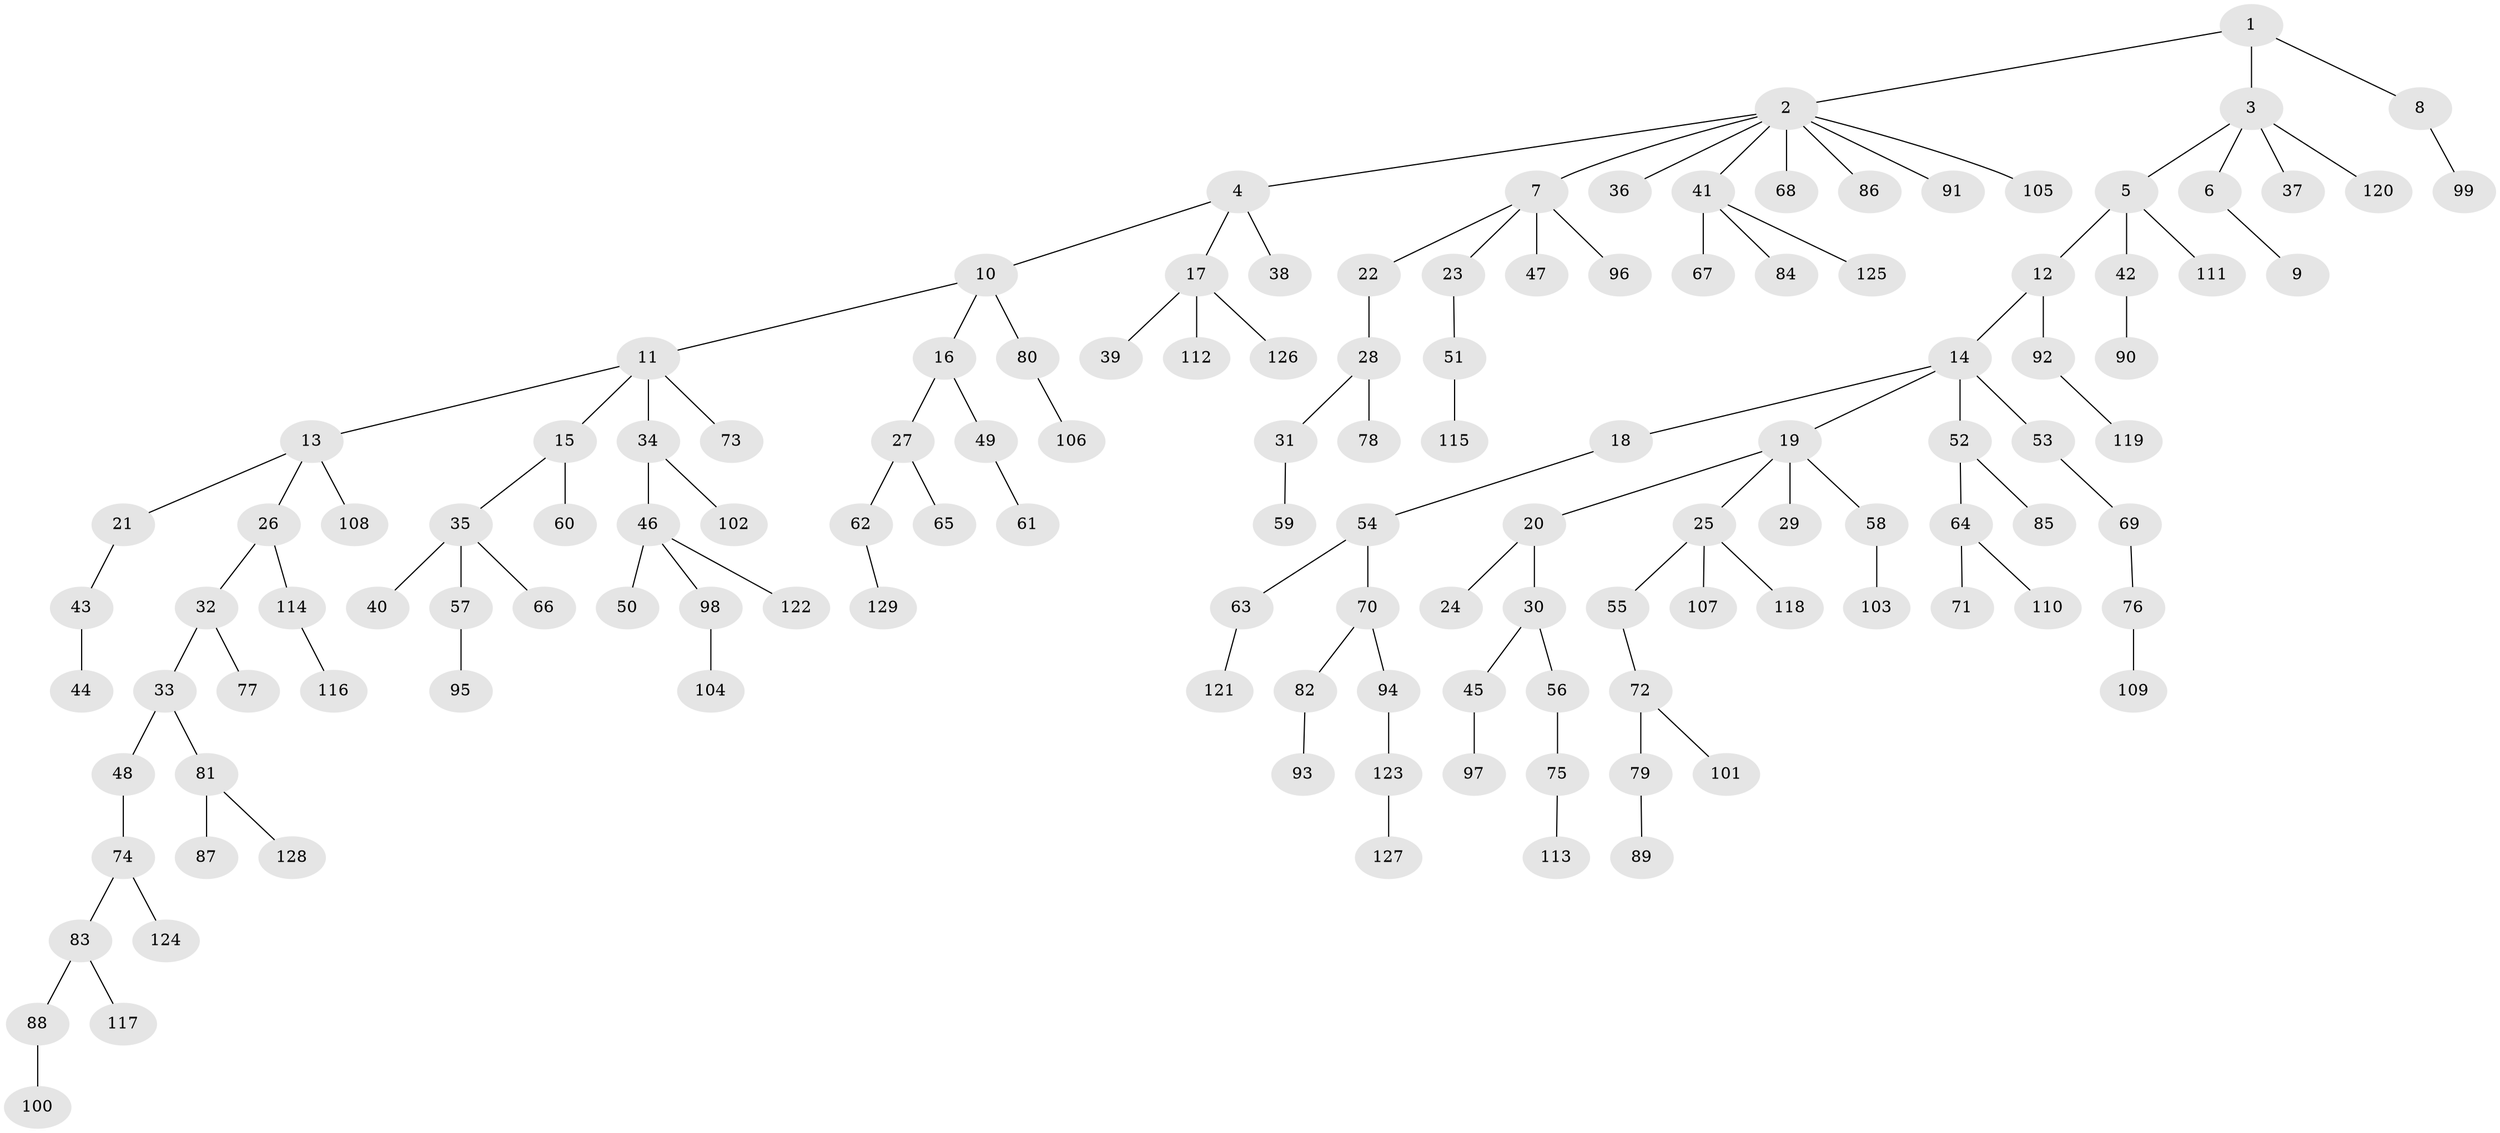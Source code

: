 // coarse degree distribution, {10: 0.02631578947368421, 6: 0.02631578947368421, 8: 0.02631578947368421, 4: 0.05263157894736842, 1: 0.7105263157894737, 3: 0.07894736842105263, 2: 0.07894736842105263}
// Generated by graph-tools (version 1.1) at 2025/19/03/04/25 18:19:19]
// undirected, 129 vertices, 128 edges
graph export_dot {
graph [start="1"]
  node [color=gray90,style=filled];
  1;
  2;
  3;
  4;
  5;
  6;
  7;
  8;
  9;
  10;
  11;
  12;
  13;
  14;
  15;
  16;
  17;
  18;
  19;
  20;
  21;
  22;
  23;
  24;
  25;
  26;
  27;
  28;
  29;
  30;
  31;
  32;
  33;
  34;
  35;
  36;
  37;
  38;
  39;
  40;
  41;
  42;
  43;
  44;
  45;
  46;
  47;
  48;
  49;
  50;
  51;
  52;
  53;
  54;
  55;
  56;
  57;
  58;
  59;
  60;
  61;
  62;
  63;
  64;
  65;
  66;
  67;
  68;
  69;
  70;
  71;
  72;
  73;
  74;
  75;
  76;
  77;
  78;
  79;
  80;
  81;
  82;
  83;
  84;
  85;
  86;
  87;
  88;
  89;
  90;
  91;
  92;
  93;
  94;
  95;
  96;
  97;
  98;
  99;
  100;
  101;
  102;
  103;
  104;
  105;
  106;
  107;
  108;
  109;
  110;
  111;
  112;
  113;
  114;
  115;
  116;
  117;
  118;
  119;
  120;
  121;
  122;
  123;
  124;
  125;
  126;
  127;
  128;
  129;
  1 -- 2;
  1 -- 3;
  1 -- 8;
  2 -- 4;
  2 -- 7;
  2 -- 36;
  2 -- 41;
  2 -- 68;
  2 -- 86;
  2 -- 91;
  2 -- 105;
  3 -- 5;
  3 -- 6;
  3 -- 37;
  3 -- 120;
  4 -- 10;
  4 -- 17;
  4 -- 38;
  5 -- 12;
  5 -- 42;
  5 -- 111;
  6 -- 9;
  7 -- 22;
  7 -- 23;
  7 -- 47;
  7 -- 96;
  8 -- 99;
  10 -- 11;
  10 -- 16;
  10 -- 80;
  11 -- 13;
  11 -- 15;
  11 -- 34;
  11 -- 73;
  12 -- 14;
  12 -- 92;
  13 -- 21;
  13 -- 26;
  13 -- 108;
  14 -- 18;
  14 -- 19;
  14 -- 52;
  14 -- 53;
  15 -- 35;
  15 -- 60;
  16 -- 27;
  16 -- 49;
  17 -- 39;
  17 -- 112;
  17 -- 126;
  18 -- 54;
  19 -- 20;
  19 -- 25;
  19 -- 29;
  19 -- 58;
  20 -- 24;
  20 -- 30;
  21 -- 43;
  22 -- 28;
  23 -- 51;
  25 -- 55;
  25 -- 107;
  25 -- 118;
  26 -- 32;
  26 -- 114;
  27 -- 62;
  27 -- 65;
  28 -- 31;
  28 -- 78;
  30 -- 45;
  30 -- 56;
  31 -- 59;
  32 -- 33;
  32 -- 77;
  33 -- 48;
  33 -- 81;
  34 -- 46;
  34 -- 102;
  35 -- 40;
  35 -- 57;
  35 -- 66;
  41 -- 67;
  41 -- 84;
  41 -- 125;
  42 -- 90;
  43 -- 44;
  45 -- 97;
  46 -- 50;
  46 -- 98;
  46 -- 122;
  48 -- 74;
  49 -- 61;
  51 -- 115;
  52 -- 64;
  52 -- 85;
  53 -- 69;
  54 -- 63;
  54 -- 70;
  55 -- 72;
  56 -- 75;
  57 -- 95;
  58 -- 103;
  62 -- 129;
  63 -- 121;
  64 -- 71;
  64 -- 110;
  69 -- 76;
  70 -- 82;
  70 -- 94;
  72 -- 79;
  72 -- 101;
  74 -- 83;
  74 -- 124;
  75 -- 113;
  76 -- 109;
  79 -- 89;
  80 -- 106;
  81 -- 87;
  81 -- 128;
  82 -- 93;
  83 -- 88;
  83 -- 117;
  88 -- 100;
  92 -- 119;
  94 -- 123;
  98 -- 104;
  114 -- 116;
  123 -- 127;
}
